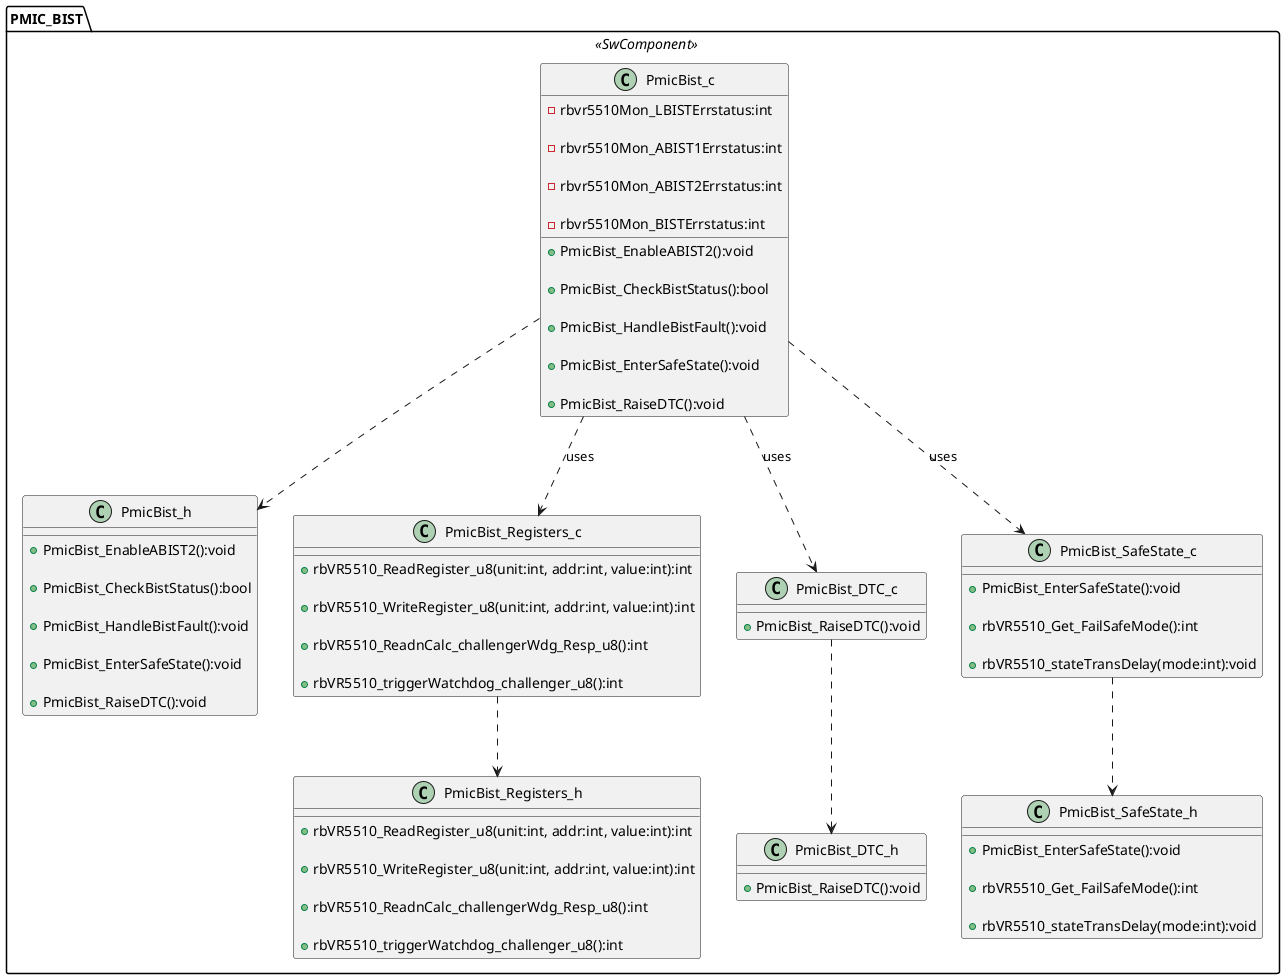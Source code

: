 Class Diagram:
 
@startuml
 
package "PMIC_BIST" <<SwComponent>> {
 
    class PmicBist_c {

        +PmicBist_EnableABIST2():void

        +PmicBist_CheckBistStatus():bool

        +PmicBist_HandleBistFault():void

        +PmicBist_EnterSafeState():void

        +PmicBist_RaiseDTC():void

        -rbvr5510Mon_LBISTErrstatus:int

        -rbvr5510Mon_ABIST1Errstatus:int

        -rbvr5510Mon_ABIST2Errstatus:int

        -rbvr5510Mon_BISTErrstatus:int

    }
 
    class PmicBist_h {

        +PmicBist_EnableABIST2():void

        +PmicBist_CheckBistStatus():bool

        +PmicBist_HandleBistFault():void

        +PmicBist_EnterSafeState():void

        +PmicBist_RaiseDTC():void

    }
 
    class PmicBist_Registers_c {

        +rbVR5510_ReadRegister_u8(unit:int, addr:int, value:int):int

        +rbVR5510_WriteRegister_u8(unit:int, addr:int, value:int):int

        +rbVR5510_ReadnCalc_challengerWdg_Resp_u8():int

        +rbVR5510_triggerWatchdog_challenger_u8():int

    }
 
    class PmicBist_Registers_h {

        +rbVR5510_ReadRegister_u8(unit:int, addr:int, value:int):int

        +rbVR5510_WriteRegister_u8(unit:int, addr:int, value:int):int

        +rbVR5510_ReadnCalc_challengerWdg_Resp_u8():int

        +rbVR5510_triggerWatchdog_challenger_u8():int

    }
 
    class PmicBist_DTC_c {

        +PmicBist_RaiseDTC():void

    }
 
    class PmicBist_DTC_h {

        +PmicBist_RaiseDTC():void

    }
 
    class PmicBist_SafeState_c {

        +PmicBist_EnterSafeState():void

        +rbVR5510_Get_FailSafeMode():int

        +rbVR5510_stateTransDelay(mode:int):void

    }
 
    class PmicBist_SafeState_h {

        +PmicBist_EnterSafeState():void

        +rbVR5510_Get_FailSafeMode():int

        +rbVR5510_stateTransDelay(mode:int):void

    }

}
 
' Dependencies

PmicBist_c ..> PmicBist_Registers_c : uses

PmicBist_c ..> PmicBist_DTC_c : uses

PmicBist_c ..> PmicBist_SafeState_c : uses
 
' Interface dependencies

PmicBist_c ..> PmicBist_h

PmicBist_Registers_c ..> PmicBist_Registers_h

PmicBist_DTC_c ..> PmicBist_DTC_h

PmicBist_SafeState_c ..> PmicBist_SafeState_h
 
@enduml
 
 